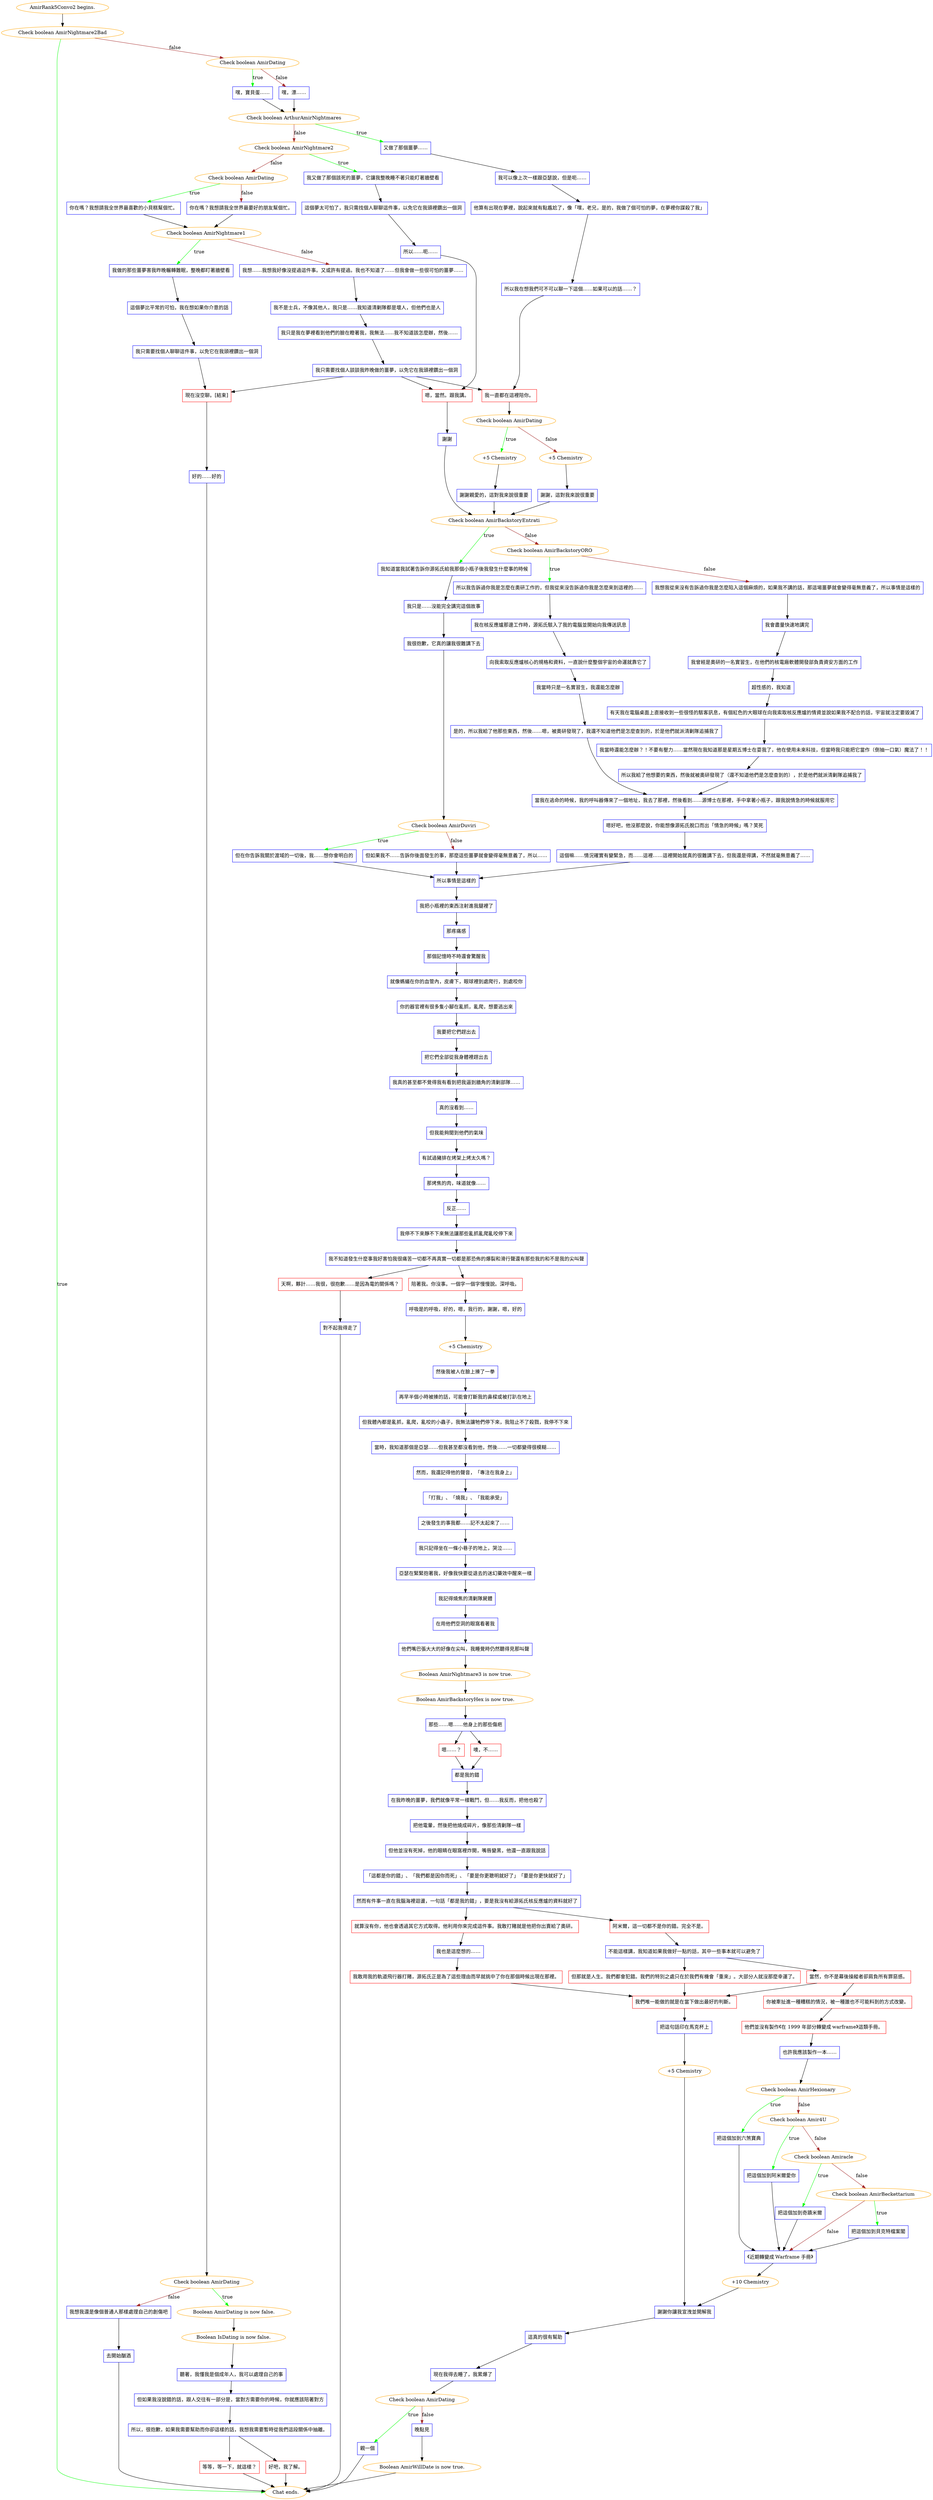 digraph {
	"AmirRank5Convo2 begins." [color=orange];
		"AmirRank5Convo2 begins." -> j3346168945;
	j3346168945 [label="Check boolean AmirNightmare2Bad",color=orange];
		j3346168945 -> "Chat ends." [label=true,color=green];
		j3346168945 -> j2769147181 [label=false,color=brown];
	"Chat ends." [color=orange];
	j2769147181 [label="Check boolean AmirDating",color=orange];
		j2769147181 -> j2980346151 [label=true,color=green];
		j2769147181 -> j638300442 [label=false,color=brown];
	j2980346151 [label="嘿，寶貝蛋……",shape=box,color=blue];
		j2980346151 -> j2915049333;
	j638300442 [label="嘿，漂……",shape=box,color=blue];
		j638300442 -> j2915049333;
	j2915049333 [label="Check boolean ArthurAmirNightmares",color=orange];
		j2915049333 -> j1868189365 [label=true,color=green];
		j2915049333 -> j3157984749 [label=false,color=brown];
	j1868189365 [label="又做了那個噩夢……",shape=box,color=blue];
		j1868189365 -> j2829609742;
	j3157984749 [label="Check boolean AmirNightmare2",color=orange];
		j3157984749 -> j3903265758 [label=true,color=green];
		j3157984749 -> j2085567462 [label=false,color=brown];
	j2829609742 [label="我可以像上次一樣跟亞瑟說，但是呃……",shape=box,color=blue];
		j2829609742 -> j350318232;
	j3903265758 [label="我又做了那個該死的噩夢，它讓我整晚睡不著只能盯著牆壁看",shape=box,color=blue];
		j3903265758 -> j2233672322;
	j2085567462 [label="Check boolean AmirDating",color=orange];
		j2085567462 -> j669923349 [label=true,color=green];
		j2085567462 -> j601901970 [label=false,color=brown];
	j350318232 [label="他算有出現在夢裡，說起來就有點尷尬了，像「嘿，老兄，是的，我做了個可怕的夢，在夢裡你謀殺了我」",shape=box,color=blue];
		j350318232 -> j3410722130;
	j2233672322 [label="這個夢太可怕了，我只需找個人聊聊這件事，以免它在我頭裡鑽出一個洞",shape=box,color=blue];
		j2233672322 -> j3107703283;
	j669923349 [label="你在嗎？我想請我全世界最喜歡的小貝糕幫個忙。",shape=box,color=blue];
		j669923349 -> j822141118;
	j601901970 [label="你在嗎？我想請我全世界最要好的朋友幫個忙。",shape=box,color=blue];
		j601901970 -> j822141118;
	j3410722130 [label="所以我在想我們可不可以聊一下這個……如果可以的話……？",shape=box,color=blue];
		j3410722130 -> j4272351107;
	j3107703283 [label="所以……呃……",shape=box,color=blue];
		j3107703283 -> j285985218;
	j822141118 [label="Check boolean AmirNightmare1",color=orange];
		j822141118 -> j3900303644 [label=true,color=green];
		j822141118 -> j4045909196 [label=false,color=brown];
	j4272351107 [label="我一直都在這裡陪你。",shape=box,color=red];
		j4272351107 -> j2850850546;
	j285985218 [label="嗯，當然。跟我講。",shape=box,color=red];
		j285985218 -> j1960135215;
	j3900303644 [label="我做的那些噩夢害我昨晚輾轉難眠，整晚都盯著牆壁看",shape=box,color=blue];
		j3900303644 -> j1914402711;
	j4045909196 [label="我想……我想我好像沒提過這件事。又或許有提過。我也不知道了……但我會做一些很可怕的噩夢……",shape=box,color=blue];
		j4045909196 -> j2171721631;
	j2850850546 [label="Check boolean AmirDating",color=orange];
		j2850850546 -> j4155720166 [label=true,color=green];
		j2850850546 -> j1620522376 [label=false,color=brown];
	j1960135215 [label="謝謝",shape=box,color=blue];
		j1960135215 -> j3726133081;
	j1914402711 [label="這個夢比平常的可怕，我在想如果你介意的話",shape=box,color=blue];
		j1914402711 -> j647771337;
	j2171721631 [label="我不是士兵，不像其他人，我只是……我知道清剿隊都是壞人，但他們也是人",shape=box,color=blue];
		j2171721631 -> j3879978742;
	j4155720166 [label="+5 Chemistry",color=orange];
		j4155720166 -> j3031001752;
	j1620522376 [label="+5 Chemistry",color=orange];
		j1620522376 -> j2345839892;
	j3726133081 [label="Check boolean AmirBackstoryEntrati",color=orange];
		j3726133081 -> j2439840690 [label=true,color=green];
		j3726133081 -> j3839700962 [label=false,color=brown];
	j647771337 [label="我只需要找個人聊聊這件事，以免它在我頭裡鑽出一個洞",shape=box,color=blue];
		j647771337 -> j3351981237;
	j3879978742 [label="我只是我在夢裡看到他們的臉在瞪著我，我無法……我不知道該怎麼辦，然後……",shape=box,color=blue];
		j3879978742 -> j790602344;
	j3031001752 [label="謝謝親愛的，這對我來說很重要",shape=box,color=blue];
		j3031001752 -> j3726133081;
	j2345839892 [label="謝謝，這對我來說很重要",shape=box,color=blue];
		j2345839892 -> j3726133081;
	j2439840690 [label="我知道當我試著告訴你源拓氏給我那個小瓶子後我發生什麼事的時候",shape=box,color=blue];
		j2439840690 -> j390584653;
	j3839700962 [label="Check boolean AmirBackstoryORO",color=orange];
		j3839700962 -> j1814795930 [label=true,color=green];
		j3839700962 -> j3292513874 [label=false,color=brown];
	j3351981237 [label="現在沒空聊。[結束]",shape=box,color=red];
		j3351981237 -> j556593307;
	j790602344 [label="我只需要找個人談談我昨晚做的噩夢，以免它在我頭裡鑽出一個洞",shape=box,color=blue];
		j790602344 -> j4272351107;
		j790602344 -> j285985218;
		j790602344 -> j3351981237;
	j390584653 [label="我只是……沒能完全講完這個故事",shape=box,color=blue];
		j390584653 -> j281940538;
	j1814795930 [label="所以我告訴過你我是怎麼在奧研工作的，但我從來沒告訴過你我是怎麼來到這裡的……",shape=box,color=blue];
		j1814795930 -> j2176766137;
	j3292513874 [label="我想我從來沒有告訴過你我是怎麼陷入這個麻煩的，如果我不講的話，那這場噩夢就會變得毫無意義了，所以事情是這樣的",shape=box,color=blue];
		j3292513874 -> j2629974944;
	j556593307 [label="好的……好的",shape=box,color=blue];
		j556593307 -> j2381424385;
	j281940538 [label="我很抱歉，它真的讓我很難講下去",shape=box,color=blue];
		j281940538 -> j2594202141;
	j2176766137 [label="我在核反應爐那邊工作時，源拓氏駭入了我的電腦並開始向我傳送訊息",shape=box,color=blue];
		j2176766137 -> j182180973;
	j2629974944 [label="我會盡量快速地講完",shape=box,color=blue];
		j2629974944 -> j1387105901;
	j2381424385 [label="Check boolean AmirDating",color=orange];
		j2381424385 -> j1805622668 [label=true,color=green];
		j2381424385 -> j3102994263 [label=false,color=brown];
	j2594202141 [label="Check boolean AmirDuviri",color=orange];
		j2594202141 -> j1983694182 [label=true,color=green];
		j2594202141 -> j98756580 [label=false,color=brown];
	j182180973 [label="向我索取反應爐核心的規格和資料，一直說什麼整個宇宙的命運就靠它了",shape=box,color=blue];
		j182180973 -> j2121365497;
	j1387105901 [label="我曾經是奧研的一名實習生，在他們的核電廠軟體開發部負責資安方面的工作",shape=box,color=blue];
		j1387105901 -> j2713772798;
	j1805622668 [label="Boolean AmirDating is now false.",color=orange];
		j1805622668 -> j2844753305;
	j3102994263 [label="我想我還是像個普通人那樣處理自己的創傷吧",shape=box,color=blue];
		j3102994263 -> j2038833920;
	j1983694182 [label="但在你告訴我關於渡域的一切後，我……想你會明白的",shape=box,color=blue];
		j1983694182 -> j167518200;
	j98756580 [label="但如果我不……告訴你後面發生的事，那麼這些噩夢就會變得毫無意義了，所以……",shape=box,color=blue];
		j98756580 -> j167518200;
	j2121365497 [label="我當時只是一名實習生，我還能怎麼辦",shape=box,color=blue];
		j2121365497 -> j2574907743;
	j2713772798 [label="超性感的，我知道",shape=box,color=blue];
		j2713772798 -> j2986029837;
	j2844753305 [label="Boolean IsDating is now false.",color=orange];
		j2844753305 -> j3542547029;
	j2038833920 [label="去開始酗酒",shape=box,color=blue];
		j2038833920 -> "Chat ends.";
	j167518200 [label="所以事情是這樣的",shape=box,color=blue];
		j167518200 -> j401919902;
	j2574907743 [label="是的，所以我給了他那些東西，然後……嗯，被奧研發現了，我還不知道他們是怎麼查到的，於是他們就派清剿隊追捕我了",shape=box,color=blue];
		j2574907743 -> j4099260382;
	j2986029837 [label="有天我在電腦桌面上直接收到一些很怪的駭客訊息，有個紅色的大眼球在向我索取核反應爐的情資並說如果我不配合的話，宇宙就注定要毀滅了",shape=box,color=blue];
		j2986029837 -> j43539111;
	j3542547029 [label="聽著，我懂我是個成年人，我可以處理自己的事",shape=box,color=blue];
		j3542547029 -> j3162753112;
	j401919902 [label="我把小瓶裡的東西注射進我腿裡了",shape=box,color=blue];
		j401919902 -> j2608976656;
	j4099260382 [label="當我在逃命的時候，我的呼叫器傳來了一個地址，我去了那裡，然後看到……源博士在那裡，手中拿著小瓶子，跟我說情急的時候就服用它",shape=box,color=blue];
		j4099260382 -> j903274331;
	j43539111 [label="我當時還能怎麼辦？！不要有壓力……當然現在我知道那是星期五博士在耍我了，他在使用未來科技，但當時我只能把它當作（倒抽一口氣）魔法了！！",shape=box,color=blue];
		j43539111 -> j3441112694;
	j3162753112 [label="但如果我沒說錯的話，跟人交往有一部分是，當對方需要你的時候，你就應該陪著對方",shape=box,color=blue];
		j3162753112 -> j735246596;
	j2608976656 [label="那疼痛感",shape=box,color=blue];
		j2608976656 -> j3537471467;
	j903274331 [label="嗯好吧，他沒那麼說，你能想像源拓氏脫口而出「情急的時候」嗎？笑死",shape=box,color=blue];
		j903274331 -> j1741879559;
	j3441112694 [label="所以我給了他想要的東西，然後就被奧研發現了（還不知道他們是怎麼查到的），於是他們就派清剿隊追捕我了",shape=box,color=blue];
		j3441112694 -> j4099260382;
	j735246596 [label="所以，很抱歉，如果我需要幫助而你卻這樣的話，我想我需要暫時從我們這段關係中抽離。",shape=box,color=blue];
		j735246596 -> j1139435886;
		j735246596 -> j3890792448;
	j3537471467 [label="那個記憶時不時還會驚醒我",shape=box,color=blue];
		j3537471467 -> j2320501477;
	j1741879559 [label="這個嘛……情況確實有變緊急，而……這裡……這裡開始就真的很難講下去，但我還是得講，不然就毫無意義了……",shape=box,color=blue];
		j1741879559 -> j167518200;
	j1139435886 [label="等等，等一下，就這樣？",shape=box,color=red];
		j1139435886 -> "Chat ends.";
	j3890792448 [label="好吧，我了解。",shape=box,color=red];
		j3890792448 -> "Chat ends.";
	j2320501477 [label="就像螞蟻在你的血管內，皮膚下，眼球裡到處爬行，到處咬你",shape=box,color=blue];
		j2320501477 -> j3263371908;
	j3263371908 [label="你的器官裡有很多隻小腳在亂抓，亂爬，想要逃出來",shape=box,color=blue];
		j3263371908 -> j2618786310;
	j2618786310 [label="我要把它們趕出去",shape=box,color=blue];
		j2618786310 -> j3490891808;
	j3490891808 [label="把它們全部從我身體裡趕出去",shape=box,color=blue];
		j3490891808 -> j1524059204;
	j1524059204 [label="我真的甚至都不覺得我有看到把我逼到牆角的清剿部隊……",shape=box,color=blue];
		j1524059204 -> j3873026739;
	j3873026739 [label="真的沒看到……",shape=box,color=blue];
		j3873026739 -> j438070322;
	j438070322 [label="但我能夠聞到他們的氣味",shape=box,color=blue];
		j438070322 -> j1640375249;
	j1640375249 [label="有試過豬排在烤架上烤太久嗎？",shape=box,color=blue];
		j1640375249 -> j92745717;
	j92745717 [label="那烤焦的肉，味道就像……",shape=box,color=blue];
		j92745717 -> j888910116;
	j888910116 [label="反正……",shape=box,color=blue];
		j888910116 -> j3666398507;
	j3666398507 [label="我停不下來靜不下來無法讓那些亂抓亂爬亂咬停下來",shape=box,color=blue];
		j3666398507 -> j2353750008;
	j2353750008 [label="我不知道發生什麼事我好害怕我很痛苦一切都不再真實一切都是那恐佈的爆裂和滑行聲還有那些我的和不是我的尖叫聲",shape=box,color=blue];
		j2353750008 -> j1941065047;
		j2353750008 -> j3819431506;
	j1941065047 [label="陪著我。你沒事。一個字一個字慢慢說。深呼吸。",shape=box,color=red];
		j1941065047 -> j3575701877;
	j3819431506 [label="天啊，夥計……我很，很抱歉……是因為電的關係嗎？",shape=box,color=red];
		j3819431506 -> j1764686816;
	j3575701877 [label="呼吸是的呼吸，好的，嗯，我行的，謝謝，嗯，好的",shape=box,color=blue];
		j3575701877 -> j2096372489;
	j1764686816 [label="對不起我得走了",shape=box,color=blue];
		j1764686816 -> "Chat ends.";
	j2096372489 [label="+5 Chemistry",color=orange];
		j2096372489 -> j4134811683;
	j4134811683 [label="然後我被人在臉上揍了一拳",shape=box,color=blue];
		j4134811683 -> j2743052215;
	j2743052215 [label="再早半個小時被揍的話，可能會打斷我的鼻樑或被打趴在地上",shape=box,color=blue];
		j2743052215 -> j1048088191;
	j1048088191 [label="但我體內都是亂抓，亂爬，亂咬的小蟲子，我無法讓牠們停下來，我阻止不了殺戮，我停不下來",shape=box,color=blue];
		j1048088191 -> j2827112821;
	j2827112821 [label="當時，我知道那個是亞瑟……但我甚至都沒看到他，然後……一切都變得很模糊……",shape=box,color=blue];
		j2827112821 -> j2317225771;
	j2317225771 [label="然而，我還記得他的聲音，「專注在我身上」",shape=box,color=blue];
		j2317225771 -> j587589696;
	j587589696 [label="「打我」、「燒我」、「我能承受」",shape=box,color=blue];
		j587589696 -> j278281288;
	j278281288 [label="之後發生的事我都……記不太起來了……",shape=box,color=blue];
		j278281288 -> j2919398290;
	j2919398290 [label="我只記得坐在一條小巷子的地上，哭泣……",shape=box,color=blue];
		j2919398290 -> j1627963083;
	j1627963083 [label="亞瑟在緊緊抱著我，好像我快要從退去的迷幻藥效中醒來一樣",shape=box,color=blue];
		j1627963083 -> j925165986;
	j925165986 [label="我記得燒焦的清剿隊屍體",shape=box,color=blue];
		j925165986 -> j1525666974;
	j1525666974 [label="在用他們空洞的眼窩看著我",shape=box,color=blue];
		j1525666974 -> j165766778;
	j165766778 [label="他們嘴巴張大大的好像在尖叫，我睡覺時仍然聽得見那叫聲",shape=box,color=blue];
		j165766778 -> j931867176;
	j931867176 [label="Boolean AmirNightmare3 is now true.",color=orange];
		j931867176 -> j656007770;
	j656007770 [label="Boolean AmirBackstoryHex is now true.",color=orange];
		j656007770 -> j4111651549;
	j4111651549 [label="那些……嗯……他身上的那些傷疤",shape=box,color=blue];
		j4111651549 -> j2847322301;
		j4111651549 -> j817469318;
	j2847322301 [label="嗯……？",shape=box,color=red];
		j2847322301 -> j3665301970;
	j817469318 [label="噢，不……",shape=box,color=red];
		j817469318 -> j3665301970;
	j3665301970 [label="都是我的錯",shape=box,color=blue];
		j3665301970 -> j3982811946;
	j3982811946 [label="在我昨晚的噩夢，我們就像平常一樣戰鬥，但……我反而，把他也殺了",shape=box,color=blue];
		j3982811946 -> j3164324455;
	j3164324455 [label="把他電暈，然後把他燒成碎片，像那些清剿隊一樣",shape=box,color=blue];
		j3164324455 -> j918000047;
	j918000047 [label="但他並沒有死掉，他的眼睛在眼窩裡炸開，嘴唇變黑，他還一直跟我說話",shape=box,color=blue];
		j918000047 -> j1474386286;
	j1474386286 [label="「這都是你的錯」、「我們都是因你而死」、「要是你更聰明就好了」「要是你更快就好了」",shape=box,color=blue];
		j1474386286 -> j3839461471;
	j3839461471 [label="然而有件事一直在我腦海裡迴盪，一句話「都是我的錯」，要是我沒有給源拓氏核反應爐的資料就好了",shape=box,color=blue];
		j3839461471 -> j1083993763;
		j3839461471 -> j558642091;
	j1083993763 [label="就算沒有你，他也會透過其它方式取得。他利用你來完成這件事。我敢打賭就是他把你出賣給了奧研。",shape=box,color=red];
		j1083993763 -> j1332104556;
	j558642091 [label="阿米爾，這一切都不是你的錯。完全不是。",shape=box,color=red];
		j558642091 -> j2015885338;
	j1332104556 [label="我也是這麼想的……",shape=box,color=blue];
		j1332104556 -> j3690075736;
	j2015885338 [label="不能這樣講，我知道如果我做好一點的話，其中一些事本就可以避免了",shape=box,color=blue];
		j2015885338 -> j4008877843;
		j2015885338 -> j3175017341;
	j3690075736 [label="我敢用我的軌道飛行器打賭，源拓氏正是為了這些理由而早就挑中了你在那個時候出現在那裡。",shape=box,color=red];
		j3690075736 -> j2344326635;
	j4008877843 [label="但那就是人生。我們都會犯錯。我們的特別之處只在於我們有機會「重來」。大部分人就沒那麼幸運了。",shape=box,color=red];
		j4008877843 -> j2344326635;
	j3175017341 [label="當然，你不是幕後操縱者卻肩負所有罪惡感。",shape=box,color=red];
		j3175017341 -> j1058752392;
		j3175017341 -> j2344326635;
	j2344326635 [label="我們唯一能做的就是在當下做出最好的判斷。",shape=box,color=red];
		j2344326635 -> j2528263112;
	j1058752392 [label="你被牽扯進一種糟糕的情況，被一種誰也不可能料到的方式改變。",shape=box,color=red];
		j1058752392 -> j949155662;
	j2528263112 [label="把這句話印在馬克杯上",shape=box,color=blue];
		j2528263112 -> j3704318478;
	j949155662 [label="他們並沒有製作《在 1999 年部分轉變成 warframe》這類手冊。",shape=box,color=red];
		j949155662 -> j3161848974;
	j3704318478 [label="+5 Chemistry",color=orange];
		j3704318478 -> j3934975980;
	j3161848974 [label="也許我應該製作一本……",shape=box,color=blue];
		j3161848974 -> j767568525;
	j3934975980 [label="謝謝你讓我宣洩並開解我",shape=box,color=blue];
		j3934975980 -> j2665663739;
	j767568525 [label="Check boolean AmirHexionary",color=orange];
		j767568525 -> j407074181 [label=true,color=green];
		j767568525 -> j2891816278 [label=false,color=brown];
	j2665663739 [label="這真的很有幫助",shape=box,color=blue];
		j2665663739 -> j1669485369;
	j407074181 [label="把這個加到六煞寶典",shape=box,color=blue];
		j407074181 -> j862672017;
	j2891816278 [label="Check boolean Amir4U",color=orange];
		j2891816278 -> j3388673538 [label=true,color=green];
		j2891816278 -> j407232223 [label=false,color=brown];
	j1669485369 [label="現在我得去睡了，我累爆了",shape=box,color=blue];
		j1669485369 -> j3775348585;
	j862672017 [label="《近期轉變成 Warframe 手冊》",shape=box,color=blue];
		j862672017 -> j1339327058;
	j3388673538 [label="把這個加到阿米爾愛你",shape=box,color=blue];
		j3388673538 -> j862672017;
	j407232223 [label="Check boolean Amiracle",color=orange];
		j407232223 -> j2020716637 [label=true,color=green];
		j407232223 -> j3011765431 [label=false,color=brown];
	j3775348585 [label="Check boolean AmirDating",color=orange];
		j3775348585 -> j1419807823 [label=true,color=green];
		j3775348585 -> j2497140372 [label=false,color=brown];
	j1339327058 [label="+10 Chemistry",color=orange];
		j1339327058 -> j3934975980;
	j2020716637 [label="把這個加到奇蹟米爾",shape=box,color=blue];
		j2020716637 -> j862672017;
	j3011765431 [label="Check boolean AmirBeckettarium",color=orange];
		j3011765431 -> j639444412 [label=true,color=green];
		j3011765431 -> j862672017 [label=false,color=brown];
	j1419807823 [label="親一個",shape=box,color=blue];
		j1419807823 -> "Chat ends.";
	j2497140372 [label="晚點見",shape=box,color=blue];
		j2497140372 -> j1538486228;
	j639444412 [label="把這個加到貝克特檔案閣",shape=box,color=blue];
		j639444412 -> j862672017;
	j1538486228 [label="Boolean AmirWillDate is now true.",color=orange];
		j1538486228 -> "Chat ends.";
}
